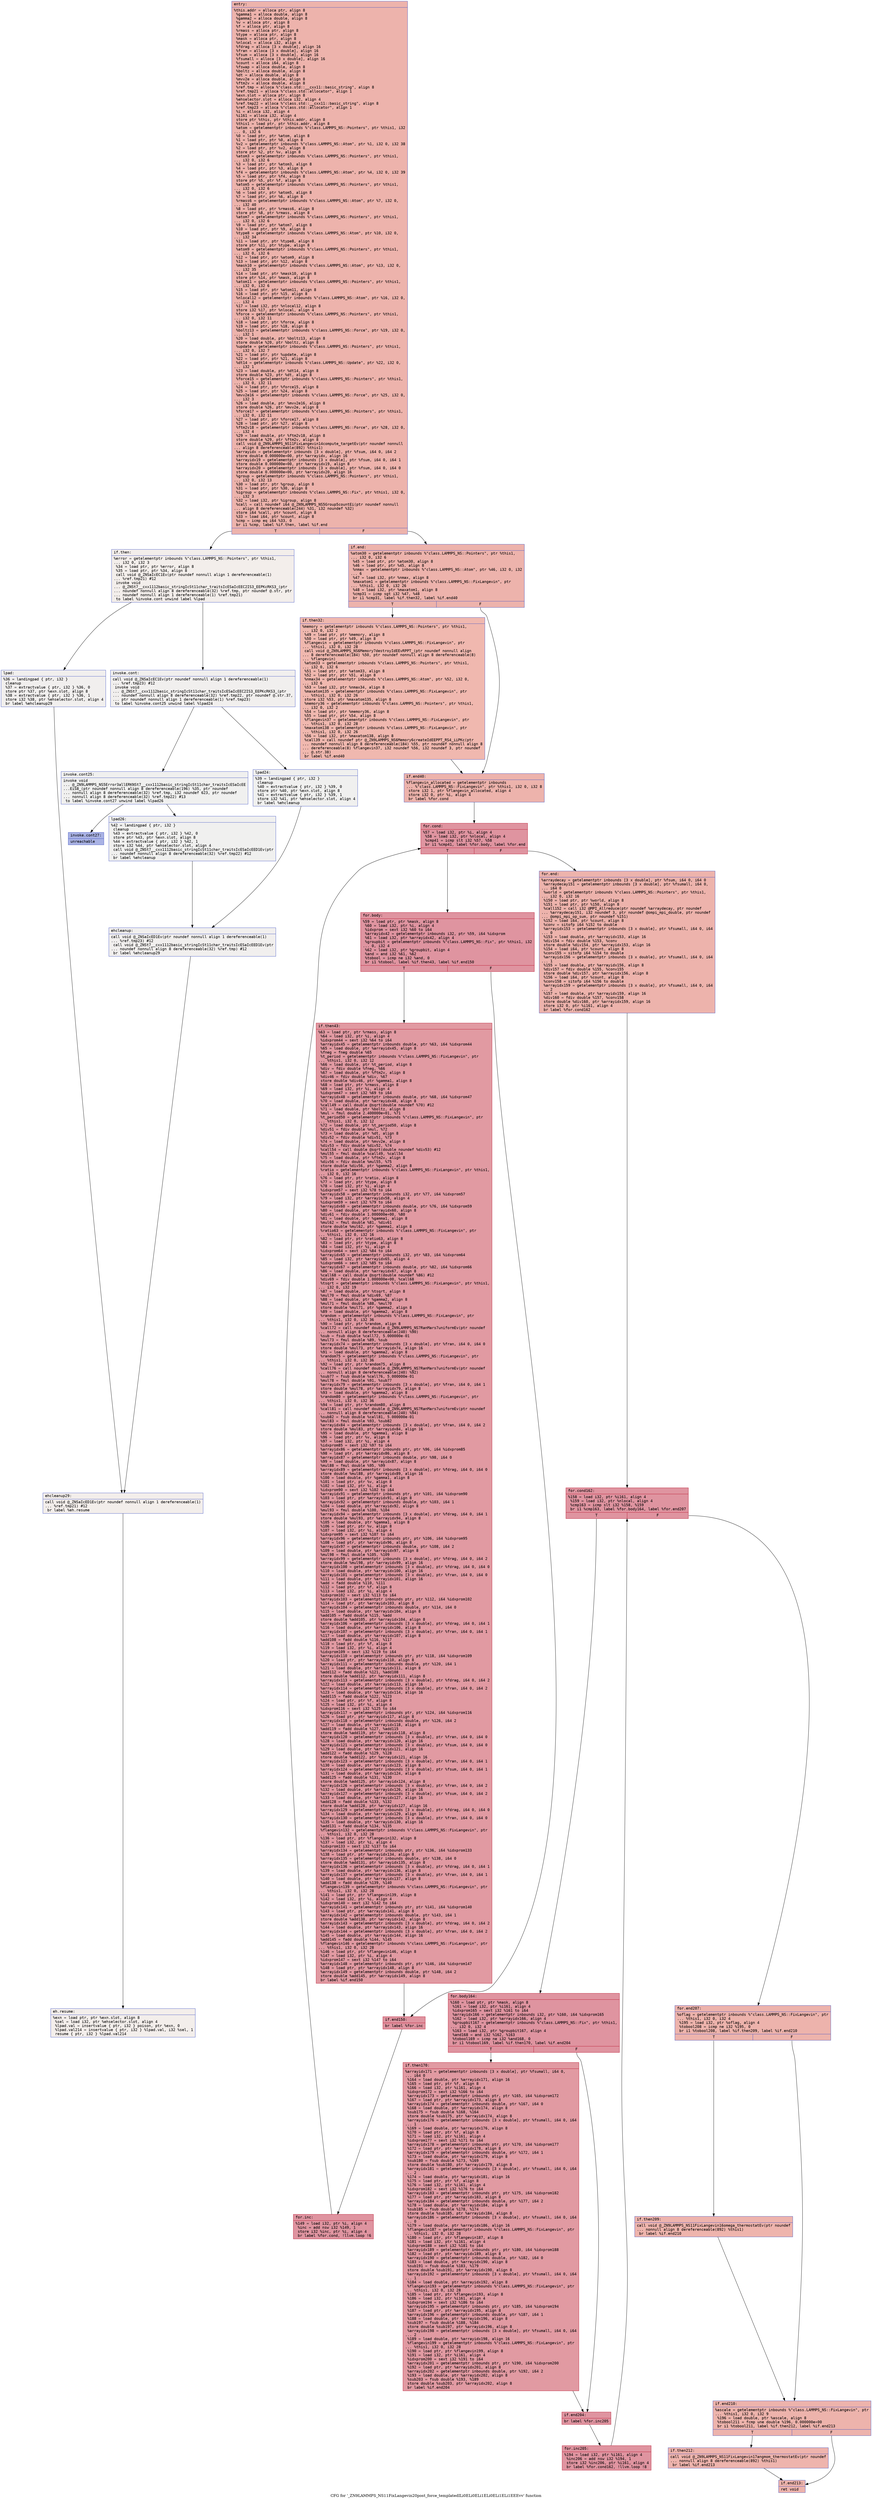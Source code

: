 digraph "CFG for '_ZN9LAMMPS_NS11FixLangevin20post_force_templatedILi0ELi0ELi1ELi0ELi1ELi1EEEvv' function" {
	label="CFG for '_ZN9LAMMPS_NS11FixLangevin20post_force_templatedILi0ELi0ELi1ELi0ELi1ELi1EEEvv' function";

	Node0x55e6b2256410 [shape=record,color="#3d50c3ff", style=filled, fillcolor="#d6524470" fontname="Courier",label="{entry:\l|  %this.addr = alloca ptr, align 8\l  %gamma1 = alloca double, align 8\l  %gamma2 = alloca double, align 8\l  %v = alloca ptr, align 8\l  %f = alloca ptr, align 8\l  %rmass = alloca ptr, align 8\l  %type = alloca ptr, align 8\l  %mask = alloca ptr, align 8\l  %nlocal = alloca i32, align 4\l  %fdrag = alloca [3 x double], align 16\l  %fran = alloca [3 x double], align 16\l  %fsum = alloca [3 x double], align 16\l  %fsumall = alloca [3 x double], align 16\l  %count = alloca i64, align 8\l  %fswap = alloca double, align 8\l  %boltz = alloca double, align 8\l  %dt = alloca double, align 8\l  %mvv2e = alloca double, align 8\l  %ftm2v = alloca double, align 8\l  %ref.tmp = alloca %\"class.std::__cxx11::basic_string\", align 8\l  %ref.tmp21 = alloca %\"class.std::allocator\", align 1\l  %exn.slot = alloca ptr, align 8\l  %ehselector.slot = alloca i32, align 4\l  %ref.tmp22 = alloca %\"class.std::__cxx11::basic_string\", align 8\l  %ref.tmp23 = alloca %\"class.std::allocator\", align 1\l  %i = alloca i32, align 4\l  %i161 = alloca i32, align 4\l  store ptr %this, ptr %this.addr, align 8\l  %this1 = load ptr, ptr %this.addr, align 8\l  %atom = getelementptr inbounds %\"class.LAMMPS_NS::Pointers\", ptr %this1, i32\l... 0, i32 6\l  %0 = load ptr, ptr %atom, align 8\l  %1 = load ptr, ptr %0, align 8\l  %v2 = getelementptr inbounds %\"class.LAMMPS_NS::Atom\", ptr %1, i32 0, i32 38\l  %2 = load ptr, ptr %v2, align 8\l  store ptr %2, ptr %v, align 8\l  %atom3 = getelementptr inbounds %\"class.LAMMPS_NS::Pointers\", ptr %this1,\l... i32 0, i32 6\l  %3 = load ptr, ptr %atom3, align 8\l  %4 = load ptr, ptr %3, align 8\l  %f4 = getelementptr inbounds %\"class.LAMMPS_NS::Atom\", ptr %4, i32 0, i32 39\l  %5 = load ptr, ptr %f4, align 8\l  store ptr %5, ptr %f, align 8\l  %atom5 = getelementptr inbounds %\"class.LAMMPS_NS::Pointers\", ptr %this1,\l... i32 0, i32 6\l  %6 = load ptr, ptr %atom5, align 8\l  %7 = load ptr, ptr %6, align 8\l  %rmass6 = getelementptr inbounds %\"class.LAMMPS_NS::Atom\", ptr %7, i32 0,\l... i32 40\l  %8 = load ptr, ptr %rmass6, align 8\l  store ptr %8, ptr %rmass, align 8\l  %atom7 = getelementptr inbounds %\"class.LAMMPS_NS::Pointers\", ptr %this1,\l... i32 0, i32 6\l  %9 = load ptr, ptr %atom7, align 8\l  %10 = load ptr, ptr %9, align 8\l  %type8 = getelementptr inbounds %\"class.LAMMPS_NS::Atom\", ptr %10, i32 0,\l... i32 34\l  %11 = load ptr, ptr %type8, align 8\l  store ptr %11, ptr %type, align 8\l  %atom9 = getelementptr inbounds %\"class.LAMMPS_NS::Pointers\", ptr %this1,\l... i32 0, i32 6\l  %12 = load ptr, ptr %atom9, align 8\l  %13 = load ptr, ptr %12, align 8\l  %mask10 = getelementptr inbounds %\"class.LAMMPS_NS::Atom\", ptr %13, i32 0,\l... i32 35\l  %14 = load ptr, ptr %mask10, align 8\l  store ptr %14, ptr %mask, align 8\l  %atom11 = getelementptr inbounds %\"class.LAMMPS_NS::Pointers\", ptr %this1,\l... i32 0, i32 6\l  %15 = load ptr, ptr %atom11, align 8\l  %16 = load ptr, ptr %15, align 8\l  %nlocal12 = getelementptr inbounds %\"class.LAMMPS_NS::Atom\", ptr %16, i32 0,\l... i32 4\l  %17 = load i32, ptr %nlocal12, align 8\l  store i32 %17, ptr %nlocal, align 4\l  %force = getelementptr inbounds %\"class.LAMMPS_NS::Pointers\", ptr %this1,\l... i32 0, i32 11\l  %18 = load ptr, ptr %force, align 8\l  %19 = load ptr, ptr %18, align 8\l  %boltz13 = getelementptr inbounds %\"class.LAMMPS_NS::Force\", ptr %19, i32 0,\l... i32 1\l  %20 = load double, ptr %boltz13, align 8\l  store double %20, ptr %boltz, align 8\l  %update = getelementptr inbounds %\"class.LAMMPS_NS::Pointers\", ptr %this1,\l... i32 0, i32 7\l  %21 = load ptr, ptr %update, align 8\l  %22 = load ptr, ptr %21, align 8\l  %dt14 = getelementptr inbounds %\"class.LAMMPS_NS::Update\", ptr %22, i32 0,\l... i32 1\l  %23 = load double, ptr %dt14, align 8\l  store double %23, ptr %dt, align 8\l  %force15 = getelementptr inbounds %\"class.LAMMPS_NS::Pointers\", ptr %this1,\l... i32 0, i32 11\l  %24 = load ptr, ptr %force15, align 8\l  %25 = load ptr, ptr %24, align 8\l  %mvv2e16 = getelementptr inbounds %\"class.LAMMPS_NS::Force\", ptr %25, i32 0,\l... i32 3\l  %26 = load double, ptr %mvv2e16, align 8\l  store double %26, ptr %mvv2e, align 8\l  %force17 = getelementptr inbounds %\"class.LAMMPS_NS::Pointers\", ptr %this1,\l... i32 0, i32 11\l  %27 = load ptr, ptr %force17, align 8\l  %28 = load ptr, ptr %27, align 8\l  %ftm2v18 = getelementptr inbounds %\"class.LAMMPS_NS::Force\", ptr %28, i32 0,\l... i32 4\l  %29 = load double, ptr %ftm2v18, align 8\l  store double %29, ptr %ftm2v, align 8\l  call void @_ZN9LAMMPS_NS11FixLangevin14compute_targetEv(ptr noundef nonnull\l... align 8 dereferenceable(892) %this1)\l  %arrayidx = getelementptr inbounds [3 x double], ptr %fsum, i64 0, i64 2\l  store double 0.000000e+00, ptr %arrayidx, align 16\l  %arrayidx19 = getelementptr inbounds [3 x double], ptr %fsum, i64 0, i64 1\l  store double 0.000000e+00, ptr %arrayidx19, align 8\l  %arrayidx20 = getelementptr inbounds [3 x double], ptr %fsum, i64 0, i64 0\l  store double 0.000000e+00, ptr %arrayidx20, align 16\l  %group = getelementptr inbounds %\"class.LAMMPS_NS::Pointers\", ptr %this1,\l... i32 0, i32 13\l  %30 = load ptr, ptr %group, align 8\l  %31 = load ptr, ptr %30, align 8\l  %igroup = getelementptr inbounds %\"class.LAMMPS_NS::Fix\", ptr %this1, i32 0,\l... i32 3\l  %32 = load i32, ptr %igroup, align 8\l  %call = call noundef i64 @_ZN9LAMMPS_NS5Group5countEi(ptr noundef nonnull\l... align 8 dereferenceable(244) %31, i32 noundef %32)\l  store i64 %call, ptr %count, align 8\l  %33 = load i64, ptr %count, align 8\l  %cmp = icmp eq i64 %33, 0\l  br i1 %cmp, label %if.then, label %if.end\l|{<s0>T|<s1>F}}"];
	Node0x55e6b2256410:s0 -> Node0x55e6b2260ef0[tooltip="entry -> if.then\nProbability 0.00%" ];
	Node0x55e6b2256410:s1 -> Node0x55e6b2260f60[tooltip="entry -> if.end\nProbability 100.00%" ];
	Node0x55e6b2260ef0 [shape=record,color="#3d50c3ff", style=filled, fillcolor="#e5d8d170" fontname="Courier",label="{if.then:\l|  %error = getelementptr inbounds %\"class.LAMMPS_NS::Pointers\", ptr %this1,\l... i32 0, i32 3\l  %34 = load ptr, ptr %error, align 8\l  %35 = load ptr, ptr %34, align 8\l  call void @_ZNSaIcEC1Ev(ptr noundef nonnull align 1 dereferenceable(1)\l... %ref.tmp21) #12\l  invoke void\l... @_ZNSt7__cxx1112basic_stringIcSt11char_traitsIcESaIcEEC2IS3_EEPKcRKS3_(ptr\l... noundef nonnull align 8 dereferenceable(32) %ref.tmp, ptr noundef @.str, ptr\l... noundef nonnull align 1 dereferenceable(1) %ref.tmp21)\l          to label %invoke.cont unwind label %lpad\l}"];
	Node0x55e6b2260ef0 -> Node0x55e6b22613e0[tooltip="if.then -> invoke.cont\nProbability 50.00%" ];
	Node0x55e6b2260ef0 -> Node0x55e6b2261430[tooltip="if.then -> lpad\nProbability 50.00%" ];
	Node0x55e6b22613e0 [shape=record,color="#3d50c3ff", style=filled, fillcolor="#e0dbd870" fontname="Courier",label="{invoke.cont:\l|  call void @_ZNSaIcEC1Ev(ptr noundef nonnull align 1 dereferenceable(1)\l... %ref.tmp23) #12\l  invoke void\l... @_ZNSt7__cxx1112basic_stringIcSt11char_traitsIcESaIcEEC2IS3_EEPKcRKS3_(ptr\l... noundef nonnull align 8 dereferenceable(32) %ref.tmp22, ptr noundef @.str.37,\l... ptr noundef nonnull align 1 dereferenceable(1) %ref.tmp23)\l          to label %invoke.cont25 unwind label %lpad24\l}"];
	Node0x55e6b22613e0 -> Node0x55e6b2261720[tooltip="invoke.cont -> invoke.cont25\nProbability 50.00%" ];
	Node0x55e6b22613e0 -> Node0x55e6b2261770[tooltip="invoke.cont -> lpad24\nProbability 50.00%" ];
	Node0x55e6b2261720 [shape=record,color="#3d50c3ff", style=filled, fillcolor="#dedcdb70" fontname="Courier",label="{invoke.cont25:\l|  invoke void\l... @_ZN9LAMMPS_NS5Error3allERKNSt7__cxx1112basic_stringIcSt11char_traitsIcESaIcEE\l...EiS8_(ptr noundef nonnull align 8 dereferenceable(196) %35, ptr noundef\l... nonnull align 8 dereferenceable(32) %ref.tmp, i32 noundef 623, ptr noundef\l... nonnull align 8 dereferenceable(32) %ref.tmp22) #13\l          to label %invoke.cont27 unwind label %lpad26\l}"];
	Node0x55e6b2261720 -> Node0x55e6b22616d0[tooltip="invoke.cont25 -> invoke.cont27\nProbability 0.00%" ];
	Node0x55e6b2261720 -> Node0x55e6b22619a0[tooltip="invoke.cont25 -> lpad26\nProbability 100.00%" ];
	Node0x55e6b22616d0 [shape=record,color="#3d50c3ff", style=filled, fillcolor="#3d50c370" fontname="Courier",label="{invoke.cont27:\l|  unreachable\l}"];
	Node0x55e6b2261430 [shape=record,color="#3d50c3ff", style=filled, fillcolor="#e0dbd870" fontname="Courier",label="{lpad:\l|  %36 = landingpad \{ ptr, i32 \}\l          cleanup\l  %37 = extractvalue \{ ptr, i32 \} %36, 0\l  store ptr %37, ptr %exn.slot, align 8\l  %38 = extractvalue \{ ptr, i32 \} %36, 1\l  store i32 %38, ptr %ehselector.slot, align 4\l  br label %ehcleanup29\l}"];
	Node0x55e6b2261430 -> Node0x55e6b2261ea0[tooltip="lpad -> ehcleanup29\nProbability 100.00%" ];
	Node0x55e6b2261770 [shape=record,color="#3d50c3ff", style=filled, fillcolor="#dedcdb70" fontname="Courier",label="{lpad24:\l|  %39 = landingpad \{ ptr, i32 \}\l          cleanup\l  %40 = extractvalue \{ ptr, i32 \} %39, 0\l  store ptr %40, ptr %exn.slot, align 8\l  %41 = extractvalue \{ ptr, i32 \} %39, 1\l  store i32 %41, ptr %ehselector.slot, align 4\l  br label %ehcleanup\l}"];
	Node0x55e6b2261770 -> Node0x55e6b22621f0[tooltip="lpad24 -> ehcleanup\nProbability 100.00%" ];
	Node0x55e6b22619a0 [shape=record,color="#3d50c3ff", style=filled, fillcolor="#dedcdb70" fontname="Courier",label="{lpad26:\l|  %42 = landingpad \{ ptr, i32 \}\l          cleanup\l  %43 = extractvalue \{ ptr, i32 \} %42, 0\l  store ptr %43, ptr %exn.slot, align 8\l  %44 = extractvalue \{ ptr, i32 \} %42, 1\l  store i32 %44, ptr %ehselector.slot, align 4\l  call void @_ZNSt7__cxx1112basic_stringIcSt11char_traitsIcESaIcEED1Ev(ptr\l... noundef nonnull align 8 dereferenceable(32) %ref.tmp22) #12\l  br label %ehcleanup\l}"];
	Node0x55e6b22619a0 -> Node0x55e6b22621f0[tooltip="lpad26 -> ehcleanup\nProbability 100.00%" ];
	Node0x55e6b22621f0 [shape=record,color="#3d50c3ff", style=filled, fillcolor="#e0dbd870" fontname="Courier",label="{ehcleanup:\l|  call void @_ZNSaIcED1Ev(ptr noundef nonnull align 1 dereferenceable(1)\l... %ref.tmp23) #12\l  call void @_ZNSt7__cxx1112basic_stringIcSt11char_traitsIcESaIcEED1Ev(ptr\l... noundef nonnull align 8 dereferenceable(32) %ref.tmp) #12\l  br label %ehcleanup29\l}"];
	Node0x55e6b22621f0 -> Node0x55e6b2261ea0[tooltip="ehcleanup -> ehcleanup29\nProbability 100.00%" ];
	Node0x55e6b2261ea0 [shape=record,color="#3d50c3ff", style=filled, fillcolor="#e5d8d170" fontname="Courier",label="{ehcleanup29:\l|  call void @_ZNSaIcED1Ev(ptr noundef nonnull align 1 dereferenceable(1)\l... %ref.tmp21) #12\l  br label %eh.resume\l}"];
	Node0x55e6b2261ea0 -> Node0x55e6b2262aa0[tooltip="ehcleanup29 -> eh.resume\nProbability 100.00%" ];
	Node0x55e6b2260f60 [shape=record,color="#3d50c3ff", style=filled, fillcolor="#d6524470" fontname="Courier",label="{if.end:\l|  %atom30 = getelementptr inbounds %\"class.LAMMPS_NS::Pointers\", ptr %this1,\l... i32 0, i32 6\l  %45 = load ptr, ptr %atom30, align 8\l  %46 = load ptr, ptr %45, align 8\l  %nmax = getelementptr inbounds %\"class.LAMMPS_NS::Atom\", ptr %46, i32 0, i32\l... 6\l  %47 = load i32, ptr %nmax, align 8\l  %maxatom1 = getelementptr inbounds %\"class.LAMMPS_NS::FixLangevin\", ptr\l... %this1, i32 0, i32 26\l  %48 = load i32, ptr %maxatom1, align 8\l  %cmp31 = icmp sgt i32 %47, %48\l  br i1 %cmp31, label %if.then32, label %if.end40\l|{<s0>T|<s1>F}}"];
	Node0x55e6b2260f60:s0 -> Node0x55e6b22638b0[tooltip="if.end -> if.then32\nProbability 50.00%" ];
	Node0x55e6b2260f60:s1 -> Node0x55e6b2263930[tooltip="if.end -> if.end40\nProbability 50.00%" ];
	Node0x55e6b22638b0 [shape=record,color="#3d50c3ff", style=filled, fillcolor="#dc5d4a70" fontname="Courier",label="{if.then32:\l|  %memory = getelementptr inbounds %\"class.LAMMPS_NS::Pointers\", ptr %this1,\l... i32 0, i32 2\l  %49 = load ptr, ptr %memory, align 8\l  %50 = load ptr, ptr %49, align 8\l  %flangevin = getelementptr inbounds %\"class.LAMMPS_NS::FixLangevin\", ptr\l... %this1, i32 0, i32 28\l  call void @_ZN9LAMMPS_NS6Memory7destroyIdEEvRPPT_(ptr noundef nonnull align\l... 8 dereferenceable(184) %50, ptr noundef nonnull align 8 dereferenceable(8)\l... %flangevin)\l  %atom33 = getelementptr inbounds %\"class.LAMMPS_NS::Pointers\", ptr %this1,\l... i32 0, i32 6\l  %51 = load ptr, ptr %atom33, align 8\l  %52 = load ptr, ptr %51, align 8\l  %nmax34 = getelementptr inbounds %\"class.LAMMPS_NS::Atom\", ptr %52, i32 0,\l... i32 6\l  %53 = load i32, ptr %nmax34, align 8\l  %maxatom135 = getelementptr inbounds %\"class.LAMMPS_NS::FixLangevin\", ptr\l... %this1, i32 0, i32 26\l  store i32 %53, ptr %maxatom135, align 8\l  %memory36 = getelementptr inbounds %\"class.LAMMPS_NS::Pointers\", ptr %this1,\l... i32 0, i32 2\l  %54 = load ptr, ptr %memory36, align 8\l  %55 = load ptr, ptr %54, align 8\l  %flangevin37 = getelementptr inbounds %\"class.LAMMPS_NS::FixLangevin\", ptr\l... %this1, i32 0, i32 28\l  %maxatom138 = getelementptr inbounds %\"class.LAMMPS_NS::FixLangevin\", ptr\l... %this1, i32 0, i32 26\l  %56 = load i32, ptr %maxatom138, align 8\l  %call39 = call noundef ptr @_ZN9LAMMPS_NS6Memory6createIdEEPPT_RS4_iiPKc(ptr\l... noundef nonnull align 8 dereferenceable(184) %55, ptr noundef nonnull align 8\l... dereferenceable(8) %flangevin37, i32 noundef %56, i32 noundef 3, ptr noundef\l... @.str.38)\l  br label %if.end40\l}"];
	Node0x55e6b22638b0 -> Node0x55e6b2263930[tooltip="if.then32 -> if.end40\nProbability 100.00%" ];
	Node0x55e6b2263930 [shape=record,color="#3d50c3ff", style=filled, fillcolor="#d6524470" fontname="Courier",label="{if.end40:\l|  %flangevin_allocated = getelementptr inbounds\l... %\"class.LAMMPS_NS::FixLangevin\", ptr %this1, i32 0, i32 8\l  store i32 1, ptr %flangevin_allocated, align 4\l  store i32 0, ptr %i, align 4\l  br label %for.cond\l}"];
	Node0x55e6b2263930 -> Node0x55e6b2264c40[tooltip="if.end40 -> for.cond\nProbability 100.00%" ];
	Node0x55e6b2264c40 [shape=record,color="#b70d28ff", style=filled, fillcolor="#b70d2870" fontname="Courier",label="{for.cond:\l|  %57 = load i32, ptr %i, align 4\l  %58 = load i32, ptr %nlocal, align 4\l  %cmp41 = icmp slt i32 %57, %58\l  br i1 %cmp41, label %for.body, label %for.end\l|{<s0>T|<s1>F}}"];
	Node0x55e6b2264c40:s0 -> Node0x55e6b2264e90[tooltip="for.cond -> for.body\nProbability 96.88%" ];
	Node0x55e6b2264c40:s1 -> Node0x55e6b2264ee0[tooltip="for.cond -> for.end\nProbability 3.12%" ];
	Node0x55e6b2264e90 [shape=record,color="#b70d28ff", style=filled, fillcolor="#b70d2870" fontname="Courier",label="{for.body:\l|  %59 = load ptr, ptr %mask, align 8\l  %60 = load i32, ptr %i, align 4\l  %idxprom = sext i32 %60 to i64\l  %arrayidx42 = getelementptr inbounds i32, ptr %59, i64 %idxprom\l  %61 = load i32, ptr %arrayidx42, align 4\l  %groupbit = getelementptr inbounds %\"class.LAMMPS_NS::Fix\", ptr %this1, i32\l... 0, i32 4\l  %62 = load i32, ptr %groupbit, align 4\l  %and = and i32 %61, %62\l  %tobool = icmp ne i32 %and, 0\l  br i1 %tobool, label %if.then43, label %if.end150\l|{<s0>T|<s1>F}}"];
	Node0x55e6b2264e90:s0 -> Node0x55e6b2265580[tooltip="for.body -> if.then43\nProbability 62.50%" ];
	Node0x55e6b2264e90:s1 -> Node0x55e6b2265600[tooltip="for.body -> if.end150\nProbability 37.50%" ];
	Node0x55e6b2265580 [shape=record,color="#b70d28ff", style=filled, fillcolor="#bb1b2c70" fontname="Courier",label="{if.then43:\l|  %63 = load ptr, ptr %rmass, align 8\l  %64 = load i32, ptr %i, align 4\l  %idxprom44 = sext i32 %64 to i64\l  %arrayidx45 = getelementptr inbounds double, ptr %63, i64 %idxprom44\l  %65 = load double, ptr %arrayidx45, align 8\l  %fneg = fneg double %65\l  %t_period = getelementptr inbounds %\"class.LAMMPS_NS::FixLangevin\", ptr\l... %this1, i32 0, i32 12\l  %66 = load double, ptr %t_period, align 8\l  %div = fdiv double %fneg, %66\l  %67 = load double, ptr %ftm2v, align 8\l  %div46 = fdiv double %div, %67\l  store double %div46, ptr %gamma1, align 8\l  %68 = load ptr, ptr %rmass, align 8\l  %69 = load i32, ptr %i, align 4\l  %idxprom47 = sext i32 %69 to i64\l  %arrayidx48 = getelementptr inbounds double, ptr %68, i64 %idxprom47\l  %70 = load double, ptr %arrayidx48, align 8\l  %call49 = call double @sqrt(double noundef %70) #12\l  %71 = load double, ptr %boltz, align 8\l  %mul = fmul double 2.400000e+01, %71\l  %t_period50 = getelementptr inbounds %\"class.LAMMPS_NS::FixLangevin\", ptr\l... %this1, i32 0, i32 12\l  %72 = load double, ptr %t_period50, align 8\l  %div51 = fdiv double %mul, %72\l  %73 = load double, ptr %dt, align 8\l  %div52 = fdiv double %div51, %73\l  %74 = load double, ptr %mvv2e, align 8\l  %div53 = fdiv double %div52, %74\l  %call54 = call double @sqrt(double noundef %div53) #12\l  %mul55 = fmul double %call49, %call54\l  %75 = load double, ptr %ftm2v, align 8\l  %div56 = fdiv double %mul55, %75\l  store double %div56, ptr %gamma2, align 8\l  %ratio = getelementptr inbounds %\"class.LAMMPS_NS::FixLangevin\", ptr %this1,\l... i32 0, i32 16\l  %76 = load ptr, ptr %ratio, align 8\l  %77 = load ptr, ptr %type, align 8\l  %78 = load i32, ptr %i, align 4\l  %idxprom57 = sext i32 %78 to i64\l  %arrayidx58 = getelementptr inbounds i32, ptr %77, i64 %idxprom57\l  %79 = load i32, ptr %arrayidx58, align 4\l  %idxprom59 = sext i32 %79 to i64\l  %arrayidx60 = getelementptr inbounds double, ptr %76, i64 %idxprom59\l  %80 = load double, ptr %arrayidx60, align 8\l  %div61 = fdiv double 1.000000e+00, %80\l  %81 = load double, ptr %gamma1, align 8\l  %mul62 = fmul double %81, %div61\l  store double %mul62, ptr %gamma1, align 8\l  %ratio63 = getelementptr inbounds %\"class.LAMMPS_NS::FixLangevin\", ptr\l... %this1, i32 0, i32 16\l  %82 = load ptr, ptr %ratio63, align 8\l  %83 = load ptr, ptr %type, align 8\l  %84 = load i32, ptr %i, align 4\l  %idxprom64 = sext i32 %84 to i64\l  %arrayidx65 = getelementptr inbounds i32, ptr %83, i64 %idxprom64\l  %85 = load i32, ptr %arrayidx65, align 4\l  %idxprom66 = sext i32 %85 to i64\l  %arrayidx67 = getelementptr inbounds double, ptr %82, i64 %idxprom66\l  %86 = load double, ptr %arrayidx67, align 8\l  %call68 = call double @sqrt(double noundef %86) #12\l  %div69 = fdiv double 1.000000e+00, %call68\l  %tsqrt = getelementptr inbounds %\"class.LAMMPS_NS::FixLangevin\", ptr %this1,\l... i32 0, i32 19\l  %87 = load double, ptr %tsqrt, align 8\l  %mul70 = fmul double %div69, %87\l  %88 = load double, ptr %gamma2, align 8\l  %mul71 = fmul double %88, %mul70\l  store double %mul71, ptr %gamma2, align 8\l  %89 = load double, ptr %gamma2, align 8\l  %random = getelementptr inbounds %\"class.LAMMPS_NS::FixLangevin\", ptr\l... %this1, i32 0, i32 36\l  %90 = load ptr, ptr %random, align 8\l  %call72 = call noundef double @_ZN9LAMMPS_NS7RanMars7uniformEv(ptr noundef\l... nonnull align 8 dereferenceable(240) %90)\l  %sub = fsub double %call72, 5.000000e-01\l  %mul73 = fmul double %89, %sub\l  %arrayidx74 = getelementptr inbounds [3 x double], ptr %fran, i64 0, i64 0\l  store double %mul73, ptr %arrayidx74, align 16\l  %91 = load double, ptr %gamma2, align 8\l  %random75 = getelementptr inbounds %\"class.LAMMPS_NS::FixLangevin\", ptr\l... %this1, i32 0, i32 36\l  %92 = load ptr, ptr %random75, align 8\l  %call76 = call noundef double @_ZN9LAMMPS_NS7RanMars7uniformEv(ptr noundef\l... nonnull align 8 dereferenceable(240) %92)\l  %sub77 = fsub double %call76, 5.000000e-01\l  %mul78 = fmul double %91, %sub77\l  %arrayidx79 = getelementptr inbounds [3 x double], ptr %fran, i64 0, i64 1\l  store double %mul78, ptr %arrayidx79, align 8\l  %93 = load double, ptr %gamma2, align 8\l  %random80 = getelementptr inbounds %\"class.LAMMPS_NS::FixLangevin\", ptr\l... %this1, i32 0, i32 36\l  %94 = load ptr, ptr %random80, align 8\l  %call81 = call noundef double @_ZN9LAMMPS_NS7RanMars7uniformEv(ptr noundef\l... nonnull align 8 dereferenceable(240) %94)\l  %sub82 = fsub double %call81, 5.000000e-01\l  %mul83 = fmul double %93, %sub82\l  %arrayidx84 = getelementptr inbounds [3 x double], ptr %fran, i64 0, i64 2\l  store double %mul83, ptr %arrayidx84, align 16\l  %95 = load double, ptr %gamma1, align 8\l  %96 = load ptr, ptr %v, align 8\l  %97 = load i32, ptr %i, align 4\l  %idxprom85 = sext i32 %97 to i64\l  %arrayidx86 = getelementptr inbounds ptr, ptr %96, i64 %idxprom85\l  %98 = load ptr, ptr %arrayidx86, align 8\l  %arrayidx87 = getelementptr inbounds double, ptr %98, i64 0\l  %99 = load double, ptr %arrayidx87, align 8\l  %mul88 = fmul double %95, %99\l  %arrayidx89 = getelementptr inbounds [3 x double], ptr %fdrag, i64 0, i64 0\l  store double %mul88, ptr %arrayidx89, align 16\l  %100 = load double, ptr %gamma1, align 8\l  %101 = load ptr, ptr %v, align 8\l  %102 = load i32, ptr %i, align 4\l  %idxprom90 = sext i32 %102 to i64\l  %arrayidx91 = getelementptr inbounds ptr, ptr %101, i64 %idxprom90\l  %103 = load ptr, ptr %arrayidx91, align 8\l  %arrayidx92 = getelementptr inbounds double, ptr %103, i64 1\l  %104 = load double, ptr %arrayidx92, align 8\l  %mul93 = fmul double %100, %104\l  %arrayidx94 = getelementptr inbounds [3 x double], ptr %fdrag, i64 0, i64 1\l  store double %mul93, ptr %arrayidx94, align 8\l  %105 = load double, ptr %gamma1, align 8\l  %106 = load ptr, ptr %v, align 8\l  %107 = load i32, ptr %i, align 4\l  %idxprom95 = sext i32 %107 to i64\l  %arrayidx96 = getelementptr inbounds ptr, ptr %106, i64 %idxprom95\l  %108 = load ptr, ptr %arrayidx96, align 8\l  %arrayidx97 = getelementptr inbounds double, ptr %108, i64 2\l  %109 = load double, ptr %arrayidx97, align 8\l  %mul98 = fmul double %105, %109\l  %arrayidx99 = getelementptr inbounds [3 x double], ptr %fdrag, i64 0, i64 2\l  store double %mul98, ptr %arrayidx99, align 16\l  %arrayidx100 = getelementptr inbounds [3 x double], ptr %fdrag, i64 0, i64 0\l  %110 = load double, ptr %arrayidx100, align 16\l  %arrayidx101 = getelementptr inbounds [3 x double], ptr %fran, i64 0, i64 0\l  %111 = load double, ptr %arrayidx101, align 16\l  %add = fadd double %110, %111\l  %112 = load ptr, ptr %f, align 8\l  %113 = load i32, ptr %i, align 4\l  %idxprom102 = sext i32 %113 to i64\l  %arrayidx103 = getelementptr inbounds ptr, ptr %112, i64 %idxprom102\l  %114 = load ptr, ptr %arrayidx103, align 8\l  %arrayidx104 = getelementptr inbounds double, ptr %114, i64 0\l  %115 = load double, ptr %arrayidx104, align 8\l  %add105 = fadd double %115, %add\l  store double %add105, ptr %arrayidx104, align 8\l  %arrayidx106 = getelementptr inbounds [3 x double], ptr %fdrag, i64 0, i64 1\l  %116 = load double, ptr %arrayidx106, align 8\l  %arrayidx107 = getelementptr inbounds [3 x double], ptr %fran, i64 0, i64 1\l  %117 = load double, ptr %arrayidx107, align 8\l  %add108 = fadd double %116, %117\l  %118 = load ptr, ptr %f, align 8\l  %119 = load i32, ptr %i, align 4\l  %idxprom109 = sext i32 %119 to i64\l  %arrayidx110 = getelementptr inbounds ptr, ptr %118, i64 %idxprom109\l  %120 = load ptr, ptr %arrayidx110, align 8\l  %arrayidx111 = getelementptr inbounds double, ptr %120, i64 1\l  %121 = load double, ptr %arrayidx111, align 8\l  %add112 = fadd double %121, %add108\l  store double %add112, ptr %arrayidx111, align 8\l  %arrayidx113 = getelementptr inbounds [3 x double], ptr %fdrag, i64 0, i64 2\l  %122 = load double, ptr %arrayidx113, align 16\l  %arrayidx114 = getelementptr inbounds [3 x double], ptr %fran, i64 0, i64 2\l  %123 = load double, ptr %arrayidx114, align 16\l  %add115 = fadd double %122, %123\l  %124 = load ptr, ptr %f, align 8\l  %125 = load i32, ptr %i, align 4\l  %idxprom116 = sext i32 %125 to i64\l  %arrayidx117 = getelementptr inbounds ptr, ptr %124, i64 %idxprom116\l  %126 = load ptr, ptr %arrayidx117, align 8\l  %arrayidx118 = getelementptr inbounds double, ptr %126, i64 2\l  %127 = load double, ptr %arrayidx118, align 8\l  %add119 = fadd double %127, %add115\l  store double %add119, ptr %arrayidx118, align 8\l  %arrayidx120 = getelementptr inbounds [3 x double], ptr %fran, i64 0, i64 0\l  %128 = load double, ptr %arrayidx120, align 16\l  %arrayidx121 = getelementptr inbounds [3 x double], ptr %fsum, i64 0, i64 0\l  %129 = load double, ptr %arrayidx121, align 16\l  %add122 = fadd double %129, %128\l  store double %add122, ptr %arrayidx121, align 16\l  %arrayidx123 = getelementptr inbounds [3 x double], ptr %fran, i64 0, i64 1\l  %130 = load double, ptr %arrayidx123, align 8\l  %arrayidx124 = getelementptr inbounds [3 x double], ptr %fsum, i64 0, i64 1\l  %131 = load double, ptr %arrayidx124, align 8\l  %add125 = fadd double %131, %130\l  store double %add125, ptr %arrayidx124, align 8\l  %arrayidx126 = getelementptr inbounds [3 x double], ptr %fran, i64 0, i64 2\l  %132 = load double, ptr %arrayidx126, align 16\l  %arrayidx127 = getelementptr inbounds [3 x double], ptr %fsum, i64 0, i64 2\l  %133 = load double, ptr %arrayidx127, align 16\l  %add128 = fadd double %133, %132\l  store double %add128, ptr %arrayidx127, align 16\l  %arrayidx129 = getelementptr inbounds [3 x double], ptr %fdrag, i64 0, i64 0\l  %134 = load double, ptr %arrayidx129, align 16\l  %arrayidx130 = getelementptr inbounds [3 x double], ptr %fran, i64 0, i64 0\l  %135 = load double, ptr %arrayidx130, align 16\l  %add131 = fadd double %134, %135\l  %flangevin132 = getelementptr inbounds %\"class.LAMMPS_NS::FixLangevin\", ptr\l... %this1, i32 0, i32 28\l  %136 = load ptr, ptr %flangevin132, align 8\l  %137 = load i32, ptr %i, align 4\l  %idxprom133 = sext i32 %137 to i64\l  %arrayidx134 = getelementptr inbounds ptr, ptr %136, i64 %idxprom133\l  %138 = load ptr, ptr %arrayidx134, align 8\l  %arrayidx135 = getelementptr inbounds double, ptr %138, i64 0\l  store double %add131, ptr %arrayidx135, align 8\l  %arrayidx136 = getelementptr inbounds [3 x double], ptr %fdrag, i64 0, i64 1\l  %139 = load double, ptr %arrayidx136, align 8\l  %arrayidx137 = getelementptr inbounds [3 x double], ptr %fran, i64 0, i64 1\l  %140 = load double, ptr %arrayidx137, align 8\l  %add138 = fadd double %139, %140\l  %flangevin139 = getelementptr inbounds %\"class.LAMMPS_NS::FixLangevin\", ptr\l... %this1, i32 0, i32 28\l  %141 = load ptr, ptr %flangevin139, align 8\l  %142 = load i32, ptr %i, align 4\l  %idxprom140 = sext i32 %142 to i64\l  %arrayidx141 = getelementptr inbounds ptr, ptr %141, i64 %idxprom140\l  %143 = load ptr, ptr %arrayidx141, align 8\l  %arrayidx142 = getelementptr inbounds double, ptr %143, i64 1\l  store double %add138, ptr %arrayidx142, align 8\l  %arrayidx143 = getelementptr inbounds [3 x double], ptr %fdrag, i64 0, i64 2\l  %144 = load double, ptr %arrayidx143, align 16\l  %arrayidx144 = getelementptr inbounds [3 x double], ptr %fran, i64 0, i64 2\l  %145 = load double, ptr %arrayidx144, align 16\l  %add145 = fadd double %144, %145\l  %flangevin146 = getelementptr inbounds %\"class.LAMMPS_NS::FixLangevin\", ptr\l... %this1, i32 0, i32 28\l  %146 = load ptr, ptr %flangevin146, align 8\l  %147 = load i32, ptr %i, align 4\l  %idxprom147 = sext i32 %147 to i64\l  %arrayidx148 = getelementptr inbounds ptr, ptr %146, i64 %idxprom147\l  %148 = load ptr, ptr %arrayidx148, align 8\l  %arrayidx149 = getelementptr inbounds double, ptr %148, i64 2\l  store double %add145, ptr %arrayidx149, align 8\l  br label %if.end150\l}"];
	Node0x55e6b2265580 -> Node0x55e6b2265600[tooltip="if.then43 -> if.end150\nProbability 100.00%" ];
	Node0x55e6b2265600 [shape=record,color="#b70d28ff", style=filled, fillcolor="#b70d2870" fontname="Courier",label="{if.end150:\l|  br label %for.inc\l}"];
	Node0x55e6b2265600 -> Node0x55e6b22704c0[tooltip="if.end150 -> for.inc\nProbability 100.00%" ];
	Node0x55e6b22704c0 [shape=record,color="#b70d28ff", style=filled, fillcolor="#b70d2870" fontname="Courier",label="{for.inc:\l|  %149 = load i32, ptr %i, align 4\l  %inc = add nsw i32 %149, 1\l  store i32 %inc, ptr %i, align 4\l  br label %for.cond, !llvm.loop !6\l}"];
	Node0x55e6b22704c0 -> Node0x55e6b2264c40[tooltip="for.inc -> for.cond\nProbability 100.00%" ];
	Node0x55e6b2264ee0 [shape=record,color="#3d50c3ff", style=filled, fillcolor="#d6524470" fontname="Courier",label="{for.end:\l|  %arraydecay = getelementptr inbounds [3 x double], ptr %fsum, i64 0, i64 0\l  %arraydecay151 = getelementptr inbounds [3 x double], ptr %fsumall, i64 0,\l... i64 0\l  %world = getelementptr inbounds %\"class.LAMMPS_NS::Pointers\", ptr %this1,\l... i32 0, i32 16\l  %150 = load ptr, ptr %world, align 8\l  %151 = load ptr, ptr %150, align 8\l  %call152 = call i32 @MPI_Allreduce(ptr noundef %arraydecay, ptr noundef\l... %arraydecay151, i32 noundef 3, ptr noundef @ompi_mpi_double, ptr noundef\l... @ompi_mpi_op_sum, ptr noundef %151)\l  %152 = load i64, ptr %count, align 8\l  %conv = sitofp i64 %152 to double\l  %arrayidx153 = getelementptr inbounds [3 x double], ptr %fsumall, i64 0, i64\l... 0\l  %153 = load double, ptr %arrayidx153, align 16\l  %div154 = fdiv double %153, %conv\l  store double %div154, ptr %arrayidx153, align 16\l  %154 = load i64, ptr %count, align 8\l  %conv155 = sitofp i64 %154 to double\l  %arrayidx156 = getelementptr inbounds [3 x double], ptr %fsumall, i64 0, i64\l... 1\l  %155 = load double, ptr %arrayidx156, align 8\l  %div157 = fdiv double %155, %conv155\l  store double %div157, ptr %arrayidx156, align 8\l  %156 = load i64, ptr %count, align 8\l  %conv158 = sitofp i64 %156 to double\l  %arrayidx159 = getelementptr inbounds [3 x double], ptr %fsumall, i64 0, i64\l... 2\l  %157 = load double, ptr %arrayidx159, align 16\l  %div160 = fdiv double %157, %conv158\l  store double %div160, ptr %arrayidx159, align 16\l  store i32 0, ptr %i161, align 4\l  br label %for.cond162\l}"];
	Node0x55e6b2264ee0 -> Node0x55e6b2271a30[tooltip="for.end -> for.cond162\nProbability 100.00%" ];
	Node0x55e6b2271a30 [shape=record,color="#b70d28ff", style=filled, fillcolor="#b70d2870" fontname="Courier",label="{for.cond162:\l|  %158 = load i32, ptr %i161, align 4\l  %159 = load i32, ptr %nlocal, align 4\l  %cmp163 = icmp slt i32 %158, %159\l  br i1 %cmp163, label %for.body164, label %for.end207\l|{<s0>T|<s1>F}}"];
	Node0x55e6b2271a30:s0 -> Node0x55e6b2271cd0[tooltip="for.cond162 -> for.body164\nProbability 96.88%" ];
	Node0x55e6b2271a30:s1 -> Node0x55e6b2271d50[tooltip="for.cond162 -> for.end207\nProbability 3.12%" ];
	Node0x55e6b2271cd0 [shape=record,color="#b70d28ff", style=filled, fillcolor="#b70d2870" fontname="Courier",label="{for.body164:\l|  %160 = load ptr, ptr %mask, align 8\l  %161 = load i32, ptr %i161, align 4\l  %idxprom165 = sext i32 %161 to i64\l  %arrayidx166 = getelementptr inbounds i32, ptr %160, i64 %idxprom165\l  %162 = load i32, ptr %arrayidx166, align 4\l  %groupbit167 = getelementptr inbounds %\"class.LAMMPS_NS::Fix\", ptr %this1,\l... i32 0, i32 4\l  %163 = load i32, ptr %groupbit167, align 4\l  %and168 = and i32 %162, %163\l  %tobool169 = icmp ne i32 %and168, 0\l  br i1 %tobool169, label %if.then170, label %if.end204\l|{<s0>T|<s1>F}}"];
	Node0x55e6b2271cd0:s0 -> Node0x55e6b2272450[tooltip="for.body164 -> if.then170\nProbability 62.50%" ];
	Node0x55e6b2271cd0:s1 -> Node0x55e6b22724d0[tooltip="for.body164 -> if.end204\nProbability 37.50%" ];
	Node0x55e6b2272450 [shape=record,color="#b70d28ff", style=filled, fillcolor="#bb1b2c70" fontname="Courier",label="{if.then170:\l|  %arrayidx171 = getelementptr inbounds [3 x double], ptr %fsumall, i64 0,\l... i64 0\l  %164 = load double, ptr %arrayidx171, align 16\l  %165 = load ptr, ptr %f, align 8\l  %166 = load i32, ptr %i161, align 4\l  %idxprom172 = sext i32 %166 to i64\l  %arrayidx173 = getelementptr inbounds ptr, ptr %165, i64 %idxprom172\l  %167 = load ptr, ptr %arrayidx173, align 8\l  %arrayidx174 = getelementptr inbounds double, ptr %167, i64 0\l  %168 = load double, ptr %arrayidx174, align 8\l  %sub175 = fsub double %168, %164\l  store double %sub175, ptr %arrayidx174, align 8\l  %arrayidx176 = getelementptr inbounds [3 x double], ptr %fsumall, i64 0, i64\l... 1\l  %169 = load double, ptr %arrayidx176, align 8\l  %170 = load ptr, ptr %f, align 8\l  %171 = load i32, ptr %i161, align 4\l  %idxprom177 = sext i32 %171 to i64\l  %arrayidx178 = getelementptr inbounds ptr, ptr %170, i64 %idxprom177\l  %172 = load ptr, ptr %arrayidx178, align 8\l  %arrayidx179 = getelementptr inbounds double, ptr %172, i64 1\l  %173 = load double, ptr %arrayidx179, align 8\l  %sub180 = fsub double %173, %169\l  store double %sub180, ptr %arrayidx179, align 8\l  %arrayidx181 = getelementptr inbounds [3 x double], ptr %fsumall, i64 0, i64\l... 2\l  %174 = load double, ptr %arrayidx181, align 16\l  %175 = load ptr, ptr %f, align 8\l  %176 = load i32, ptr %i161, align 4\l  %idxprom182 = sext i32 %176 to i64\l  %arrayidx183 = getelementptr inbounds ptr, ptr %175, i64 %idxprom182\l  %177 = load ptr, ptr %arrayidx183, align 8\l  %arrayidx184 = getelementptr inbounds double, ptr %177, i64 2\l  %178 = load double, ptr %arrayidx184, align 8\l  %sub185 = fsub double %178, %174\l  store double %sub185, ptr %arrayidx184, align 8\l  %arrayidx186 = getelementptr inbounds [3 x double], ptr %fsumall, i64 0, i64\l... 0\l  %179 = load double, ptr %arrayidx186, align 16\l  %flangevin187 = getelementptr inbounds %\"class.LAMMPS_NS::FixLangevin\", ptr\l... %this1, i32 0, i32 28\l  %180 = load ptr, ptr %flangevin187, align 8\l  %181 = load i32, ptr %i161, align 4\l  %idxprom188 = sext i32 %181 to i64\l  %arrayidx189 = getelementptr inbounds ptr, ptr %180, i64 %idxprom188\l  %182 = load ptr, ptr %arrayidx189, align 8\l  %arrayidx190 = getelementptr inbounds double, ptr %182, i64 0\l  %183 = load double, ptr %arrayidx190, align 8\l  %sub191 = fsub double %183, %179\l  store double %sub191, ptr %arrayidx190, align 8\l  %arrayidx192 = getelementptr inbounds [3 x double], ptr %fsumall, i64 0, i64\l... 1\l  %184 = load double, ptr %arrayidx192, align 8\l  %flangevin193 = getelementptr inbounds %\"class.LAMMPS_NS::FixLangevin\", ptr\l... %this1, i32 0, i32 28\l  %185 = load ptr, ptr %flangevin193, align 8\l  %186 = load i32, ptr %i161, align 4\l  %idxprom194 = sext i32 %186 to i64\l  %arrayidx195 = getelementptr inbounds ptr, ptr %185, i64 %idxprom194\l  %187 = load ptr, ptr %arrayidx195, align 8\l  %arrayidx196 = getelementptr inbounds double, ptr %187, i64 1\l  %188 = load double, ptr %arrayidx196, align 8\l  %sub197 = fsub double %188, %184\l  store double %sub197, ptr %arrayidx196, align 8\l  %arrayidx198 = getelementptr inbounds [3 x double], ptr %fsumall, i64 0, i64\l... 2\l  %189 = load double, ptr %arrayidx198, align 16\l  %flangevin199 = getelementptr inbounds %\"class.LAMMPS_NS::FixLangevin\", ptr\l... %this1, i32 0, i32 28\l  %190 = load ptr, ptr %flangevin199, align 8\l  %191 = load i32, ptr %i161, align 4\l  %idxprom200 = sext i32 %191 to i64\l  %arrayidx201 = getelementptr inbounds ptr, ptr %190, i64 %idxprom200\l  %192 = load ptr, ptr %arrayidx201, align 8\l  %arrayidx202 = getelementptr inbounds double, ptr %192, i64 2\l  %193 = load double, ptr %arrayidx202, align 8\l  %sub203 = fsub double %193, %189\l  store double %sub203, ptr %arrayidx202, align 8\l  br label %if.end204\l}"];
	Node0x55e6b2272450 -> Node0x55e6b22724d0[tooltip="if.then170 -> if.end204\nProbability 100.00%" ];
	Node0x55e6b22724d0 [shape=record,color="#b70d28ff", style=filled, fillcolor="#b70d2870" fontname="Courier",label="{if.end204:\l|  br label %for.inc205\l}"];
	Node0x55e6b22724d0 -> Node0x55e6b2269e50[tooltip="if.end204 -> for.inc205\nProbability 100.00%" ];
	Node0x55e6b2269e50 [shape=record,color="#b70d28ff", style=filled, fillcolor="#b70d2870" fontname="Courier",label="{for.inc205:\l|  %194 = load i32, ptr %i161, align 4\l  %inc206 = add nsw i32 %194, 1\l  store i32 %inc206, ptr %i161, align 4\l  br label %for.cond162, !llvm.loop !8\l}"];
	Node0x55e6b2269e50 -> Node0x55e6b2271a30[tooltip="for.inc205 -> for.cond162\nProbability 100.00%" ];
	Node0x55e6b2271d50 [shape=record,color="#3d50c3ff", style=filled, fillcolor="#d6524470" fontname="Courier",label="{for.end207:\l|  %oflag = getelementptr inbounds %\"class.LAMMPS_NS::FixLangevin\", ptr\l... %this1, i32 0, i32 4\l  %195 = load i32, ptr %oflag, align 4\l  %tobool208 = icmp ne i32 %195, 0\l  br i1 %tobool208, label %if.then209, label %if.end210\l|{<s0>T|<s1>F}}"];
	Node0x55e6b2271d50:s0 -> Node0x55e6b226a4f0[tooltip="for.end207 -> if.then209\nProbability 62.50%" ];
	Node0x55e6b2271d50:s1 -> Node0x55e6b226a570[tooltip="for.end207 -> if.end210\nProbability 37.50%" ];
	Node0x55e6b226a4f0 [shape=record,color="#3d50c3ff", style=filled, fillcolor="#d8564670" fontname="Courier",label="{if.then209:\l|  call void @_ZN9LAMMPS_NS11FixLangevin16omega_thermostatEv(ptr noundef\l... nonnull align 8 dereferenceable(892) %this1)\l  br label %if.end210\l}"];
	Node0x55e6b226a4f0 -> Node0x55e6b226a570[tooltip="if.then209 -> if.end210\nProbability 100.00%" ];
	Node0x55e6b226a570 [shape=record,color="#3d50c3ff", style=filled, fillcolor="#d6524470" fontname="Courier",label="{if.end210:\l|  %ascale = getelementptr inbounds %\"class.LAMMPS_NS::FixLangevin\", ptr\l... %this1, i32 0, i32 9\l  %196 = load double, ptr %ascale, align 8\l  %tobool211 = fcmp une double %196, 0.000000e+00\l  br i1 %tobool211, label %if.then212, label %if.end213\l|{<s0>T|<s1>F}}"];
	Node0x55e6b226a570:s0 -> Node0x55e6b2276f90[tooltip="if.end210 -> if.then212\nProbability 62.50%" ];
	Node0x55e6b226a570:s1 -> Node0x55e6b2277010[tooltip="if.end210 -> if.end213\nProbability 37.50%" ];
	Node0x55e6b2276f90 [shape=record,color="#3d50c3ff", style=filled, fillcolor="#d8564670" fontname="Courier",label="{if.then212:\l|  call void @_ZN9LAMMPS_NS11FixLangevin17angmom_thermostatEv(ptr noundef\l... nonnull align 8 dereferenceable(892) %this1)\l  br label %if.end213\l}"];
	Node0x55e6b2276f90 -> Node0x55e6b2277010[tooltip="if.then212 -> if.end213\nProbability 100.00%" ];
	Node0x55e6b2277010 [shape=record,color="#3d50c3ff", style=filled, fillcolor="#d6524470" fontname="Courier",label="{if.end213:\l|  ret void\l}"];
	Node0x55e6b2262aa0 [shape=record,color="#3d50c3ff", style=filled, fillcolor="#e5d8d170" fontname="Courier",label="{eh.resume:\l|  %exn = load ptr, ptr %exn.slot, align 8\l  %sel = load i32, ptr %ehselector.slot, align 4\l  %lpad.val = insertvalue \{ ptr, i32 \} poison, ptr %exn, 0\l  %lpad.val214 = insertvalue \{ ptr, i32 \} %lpad.val, i32 %sel, 1\l  resume \{ ptr, i32 \} %lpad.val214\l}"];
}
